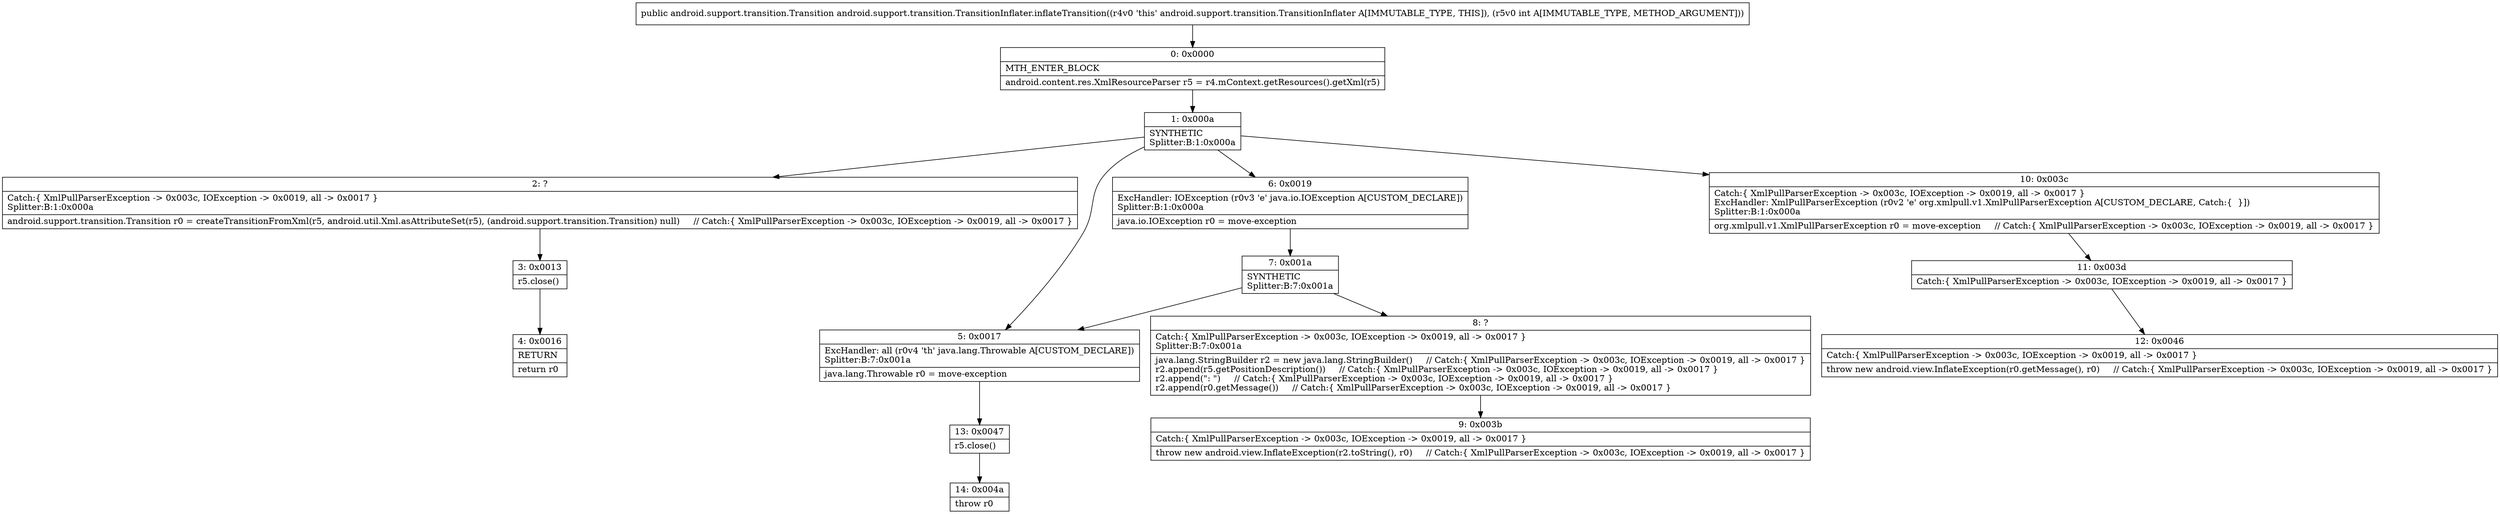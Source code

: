 digraph "CFG forandroid.support.transition.TransitionInflater.inflateTransition(I)Landroid\/support\/transition\/Transition;" {
Node_0 [shape=record,label="{0\:\ 0x0000|MTH_ENTER_BLOCK\l|android.content.res.XmlResourceParser r5 = r4.mContext.getResources().getXml(r5)\l}"];
Node_1 [shape=record,label="{1\:\ 0x000a|SYNTHETIC\lSplitter:B:1:0x000a\l}"];
Node_2 [shape=record,label="{2\:\ ?|Catch:\{ XmlPullParserException \-\> 0x003c, IOException \-\> 0x0019, all \-\> 0x0017 \}\lSplitter:B:1:0x000a\l|android.support.transition.Transition r0 = createTransitionFromXml(r5, android.util.Xml.asAttributeSet(r5), (android.support.transition.Transition) null)     \/\/ Catch:\{ XmlPullParserException \-\> 0x003c, IOException \-\> 0x0019, all \-\> 0x0017 \}\l}"];
Node_3 [shape=record,label="{3\:\ 0x0013|r5.close()\l}"];
Node_4 [shape=record,label="{4\:\ 0x0016|RETURN\l|return r0\l}"];
Node_5 [shape=record,label="{5\:\ 0x0017|ExcHandler: all (r0v4 'th' java.lang.Throwable A[CUSTOM_DECLARE])\lSplitter:B:7:0x001a\l|java.lang.Throwable r0 = move\-exception\l}"];
Node_6 [shape=record,label="{6\:\ 0x0019|ExcHandler: IOException (r0v3 'e' java.io.IOException A[CUSTOM_DECLARE])\lSplitter:B:1:0x000a\l|java.io.IOException r0 = move\-exception\l}"];
Node_7 [shape=record,label="{7\:\ 0x001a|SYNTHETIC\lSplitter:B:7:0x001a\l}"];
Node_8 [shape=record,label="{8\:\ ?|Catch:\{ XmlPullParserException \-\> 0x003c, IOException \-\> 0x0019, all \-\> 0x0017 \}\lSplitter:B:7:0x001a\l|java.lang.StringBuilder r2 = new java.lang.StringBuilder()     \/\/ Catch:\{ XmlPullParserException \-\> 0x003c, IOException \-\> 0x0019, all \-\> 0x0017 \}\lr2.append(r5.getPositionDescription())     \/\/ Catch:\{ XmlPullParserException \-\> 0x003c, IOException \-\> 0x0019, all \-\> 0x0017 \}\lr2.append(\": \")     \/\/ Catch:\{ XmlPullParserException \-\> 0x003c, IOException \-\> 0x0019, all \-\> 0x0017 \}\lr2.append(r0.getMessage())     \/\/ Catch:\{ XmlPullParserException \-\> 0x003c, IOException \-\> 0x0019, all \-\> 0x0017 \}\l}"];
Node_9 [shape=record,label="{9\:\ 0x003b|Catch:\{ XmlPullParserException \-\> 0x003c, IOException \-\> 0x0019, all \-\> 0x0017 \}\l|throw new android.view.InflateException(r2.toString(), r0)     \/\/ Catch:\{ XmlPullParserException \-\> 0x003c, IOException \-\> 0x0019, all \-\> 0x0017 \}\l}"];
Node_10 [shape=record,label="{10\:\ 0x003c|Catch:\{ XmlPullParserException \-\> 0x003c, IOException \-\> 0x0019, all \-\> 0x0017 \}\lExcHandler: XmlPullParserException (r0v2 'e' org.xmlpull.v1.XmlPullParserException A[CUSTOM_DECLARE, Catch:\{  \}])\lSplitter:B:1:0x000a\l|org.xmlpull.v1.XmlPullParserException r0 = move\-exception     \/\/ Catch:\{ XmlPullParserException \-\> 0x003c, IOException \-\> 0x0019, all \-\> 0x0017 \}\l}"];
Node_11 [shape=record,label="{11\:\ 0x003d|Catch:\{ XmlPullParserException \-\> 0x003c, IOException \-\> 0x0019, all \-\> 0x0017 \}\l}"];
Node_12 [shape=record,label="{12\:\ 0x0046|Catch:\{ XmlPullParserException \-\> 0x003c, IOException \-\> 0x0019, all \-\> 0x0017 \}\l|throw new android.view.InflateException(r0.getMessage(), r0)     \/\/ Catch:\{ XmlPullParserException \-\> 0x003c, IOException \-\> 0x0019, all \-\> 0x0017 \}\l}"];
Node_13 [shape=record,label="{13\:\ 0x0047|r5.close()\l}"];
Node_14 [shape=record,label="{14\:\ 0x004a|throw r0\l}"];
MethodNode[shape=record,label="{public android.support.transition.Transition android.support.transition.TransitionInflater.inflateTransition((r4v0 'this' android.support.transition.TransitionInflater A[IMMUTABLE_TYPE, THIS]), (r5v0 int A[IMMUTABLE_TYPE, METHOD_ARGUMENT])) }"];
MethodNode -> Node_0;
Node_0 -> Node_1;
Node_1 -> Node_2;
Node_1 -> Node_10;
Node_1 -> Node_6;
Node_1 -> Node_5;
Node_2 -> Node_3;
Node_3 -> Node_4;
Node_5 -> Node_13;
Node_6 -> Node_7;
Node_7 -> Node_8;
Node_7 -> Node_5;
Node_8 -> Node_9;
Node_10 -> Node_11;
Node_11 -> Node_12;
Node_13 -> Node_14;
}

